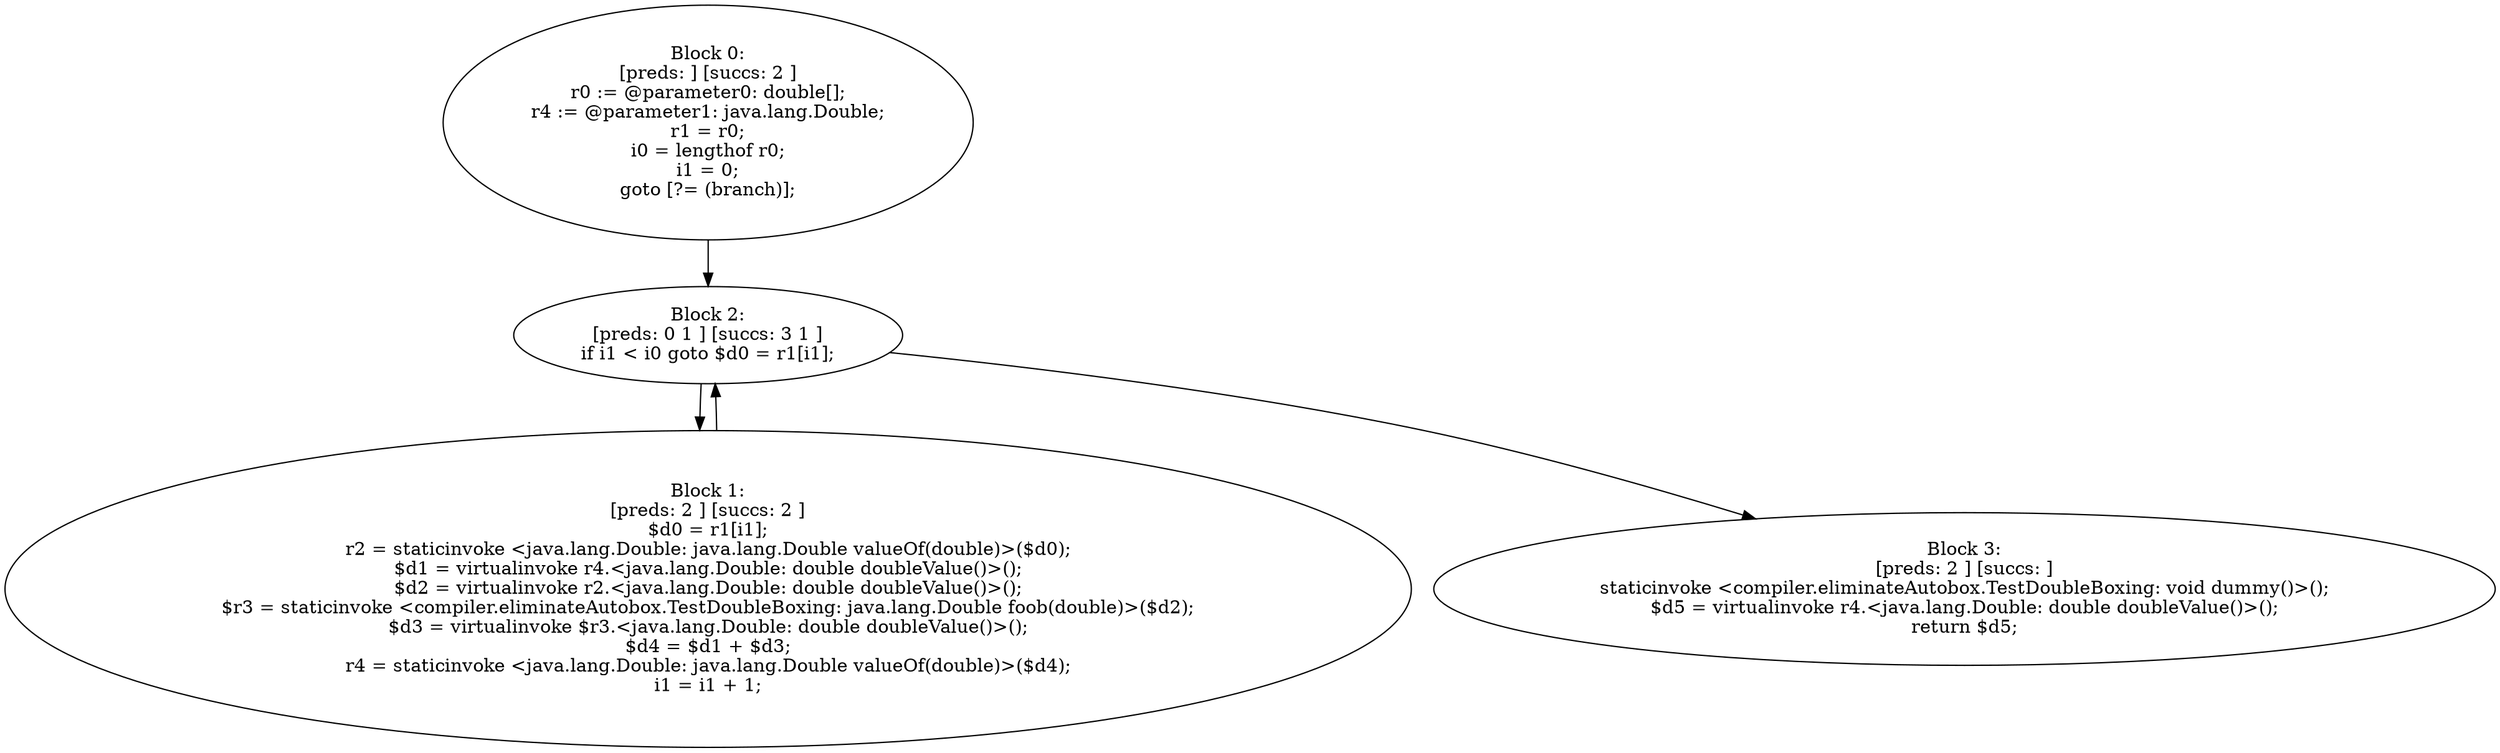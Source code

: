 digraph "unitGraph" {
    "Block 0:
[preds: ] [succs: 2 ]
r0 := @parameter0: double[];
r4 := @parameter1: java.lang.Double;
r1 = r0;
i0 = lengthof r0;
i1 = 0;
goto [?= (branch)];
"
    "Block 1:
[preds: 2 ] [succs: 2 ]
$d0 = r1[i1];
r2 = staticinvoke <java.lang.Double: java.lang.Double valueOf(double)>($d0);
$d1 = virtualinvoke r4.<java.lang.Double: double doubleValue()>();
$d2 = virtualinvoke r2.<java.lang.Double: double doubleValue()>();
$r3 = staticinvoke <compiler.eliminateAutobox.TestDoubleBoxing: java.lang.Double foob(double)>($d2);
$d3 = virtualinvoke $r3.<java.lang.Double: double doubleValue()>();
$d4 = $d1 + $d3;
r4 = staticinvoke <java.lang.Double: java.lang.Double valueOf(double)>($d4);
i1 = i1 + 1;
"
    "Block 2:
[preds: 0 1 ] [succs: 3 1 ]
if i1 < i0 goto $d0 = r1[i1];
"
    "Block 3:
[preds: 2 ] [succs: ]
staticinvoke <compiler.eliminateAutobox.TestDoubleBoxing: void dummy()>();
$d5 = virtualinvoke r4.<java.lang.Double: double doubleValue()>();
return $d5;
"
    "Block 0:
[preds: ] [succs: 2 ]
r0 := @parameter0: double[];
r4 := @parameter1: java.lang.Double;
r1 = r0;
i0 = lengthof r0;
i1 = 0;
goto [?= (branch)];
"->"Block 2:
[preds: 0 1 ] [succs: 3 1 ]
if i1 < i0 goto $d0 = r1[i1];
";
    "Block 1:
[preds: 2 ] [succs: 2 ]
$d0 = r1[i1];
r2 = staticinvoke <java.lang.Double: java.lang.Double valueOf(double)>($d0);
$d1 = virtualinvoke r4.<java.lang.Double: double doubleValue()>();
$d2 = virtualinvoke r2.<java.lang.Double: double doubleValue()>();
$r3 = staticinvoke <compiler.eliminateAutobox.TestDoubleBoxing: java.lang.Double foob(double)>($d2);
$d3 = virtualinvoke $r3.<java.lang.Double: double doubleValue()>();
$d4 = $d1 + $d3;
r4 = staticinvoke <java.lang.Double: java.lang.Double valueOf(double)>($d4);
i1 = i1 + 1;
"->"Block 2:
[preds: 0 1 ] [succs: 3 1 ]
if i1 < i0 goto $d0 = r1[i1];
";
    "Block 2:
[preds: 0 1 ] [succs: 3 1 ]
if i1 < i0 goto $d0 = r1[i1];
"->"Block 3:
[preds: 2 ] [succs: ]
staticinvoke <compiler.eliminateAutobox.TestDoubleBoxing: void dummy()>();
$d5 = virtualinvoke r4.<java.lang.Double: double doubleValue()>();
return $d5;
";
    "Block 2:
[preds: 0 1 ] [succs: 3 1 ]
if i1 < i0 goto $d0 = r1[i1];
"->"Block 1:
[preds: 2 ] [succs: 2 ]
$d0 = r1[i1];
r2 = staticinvoke <java.lang.Double: java.lang.Double valueOf(double)>($d0);
$d1 = virtualinvoke r4.<java.lang.Double: double doubleValue()>();
$d2 = virtualinvoke r2.<java.lang.Double: double doubleValue()>();
$r3 = staticinvoke <compiler.eliminateAutobox.TestDoubleBoxing: java.lang.Double foob(double)>($d2);
$d3 = virtualinvoke $r3.<java.lang.Double: double doubleValue()>();
$d4 = $d1 + $d3;
r4 = staticinvoke <java.lang.Double: java.lang.Double valueOf(double)>($d4);
i1 = i1 + 1;
";
}
